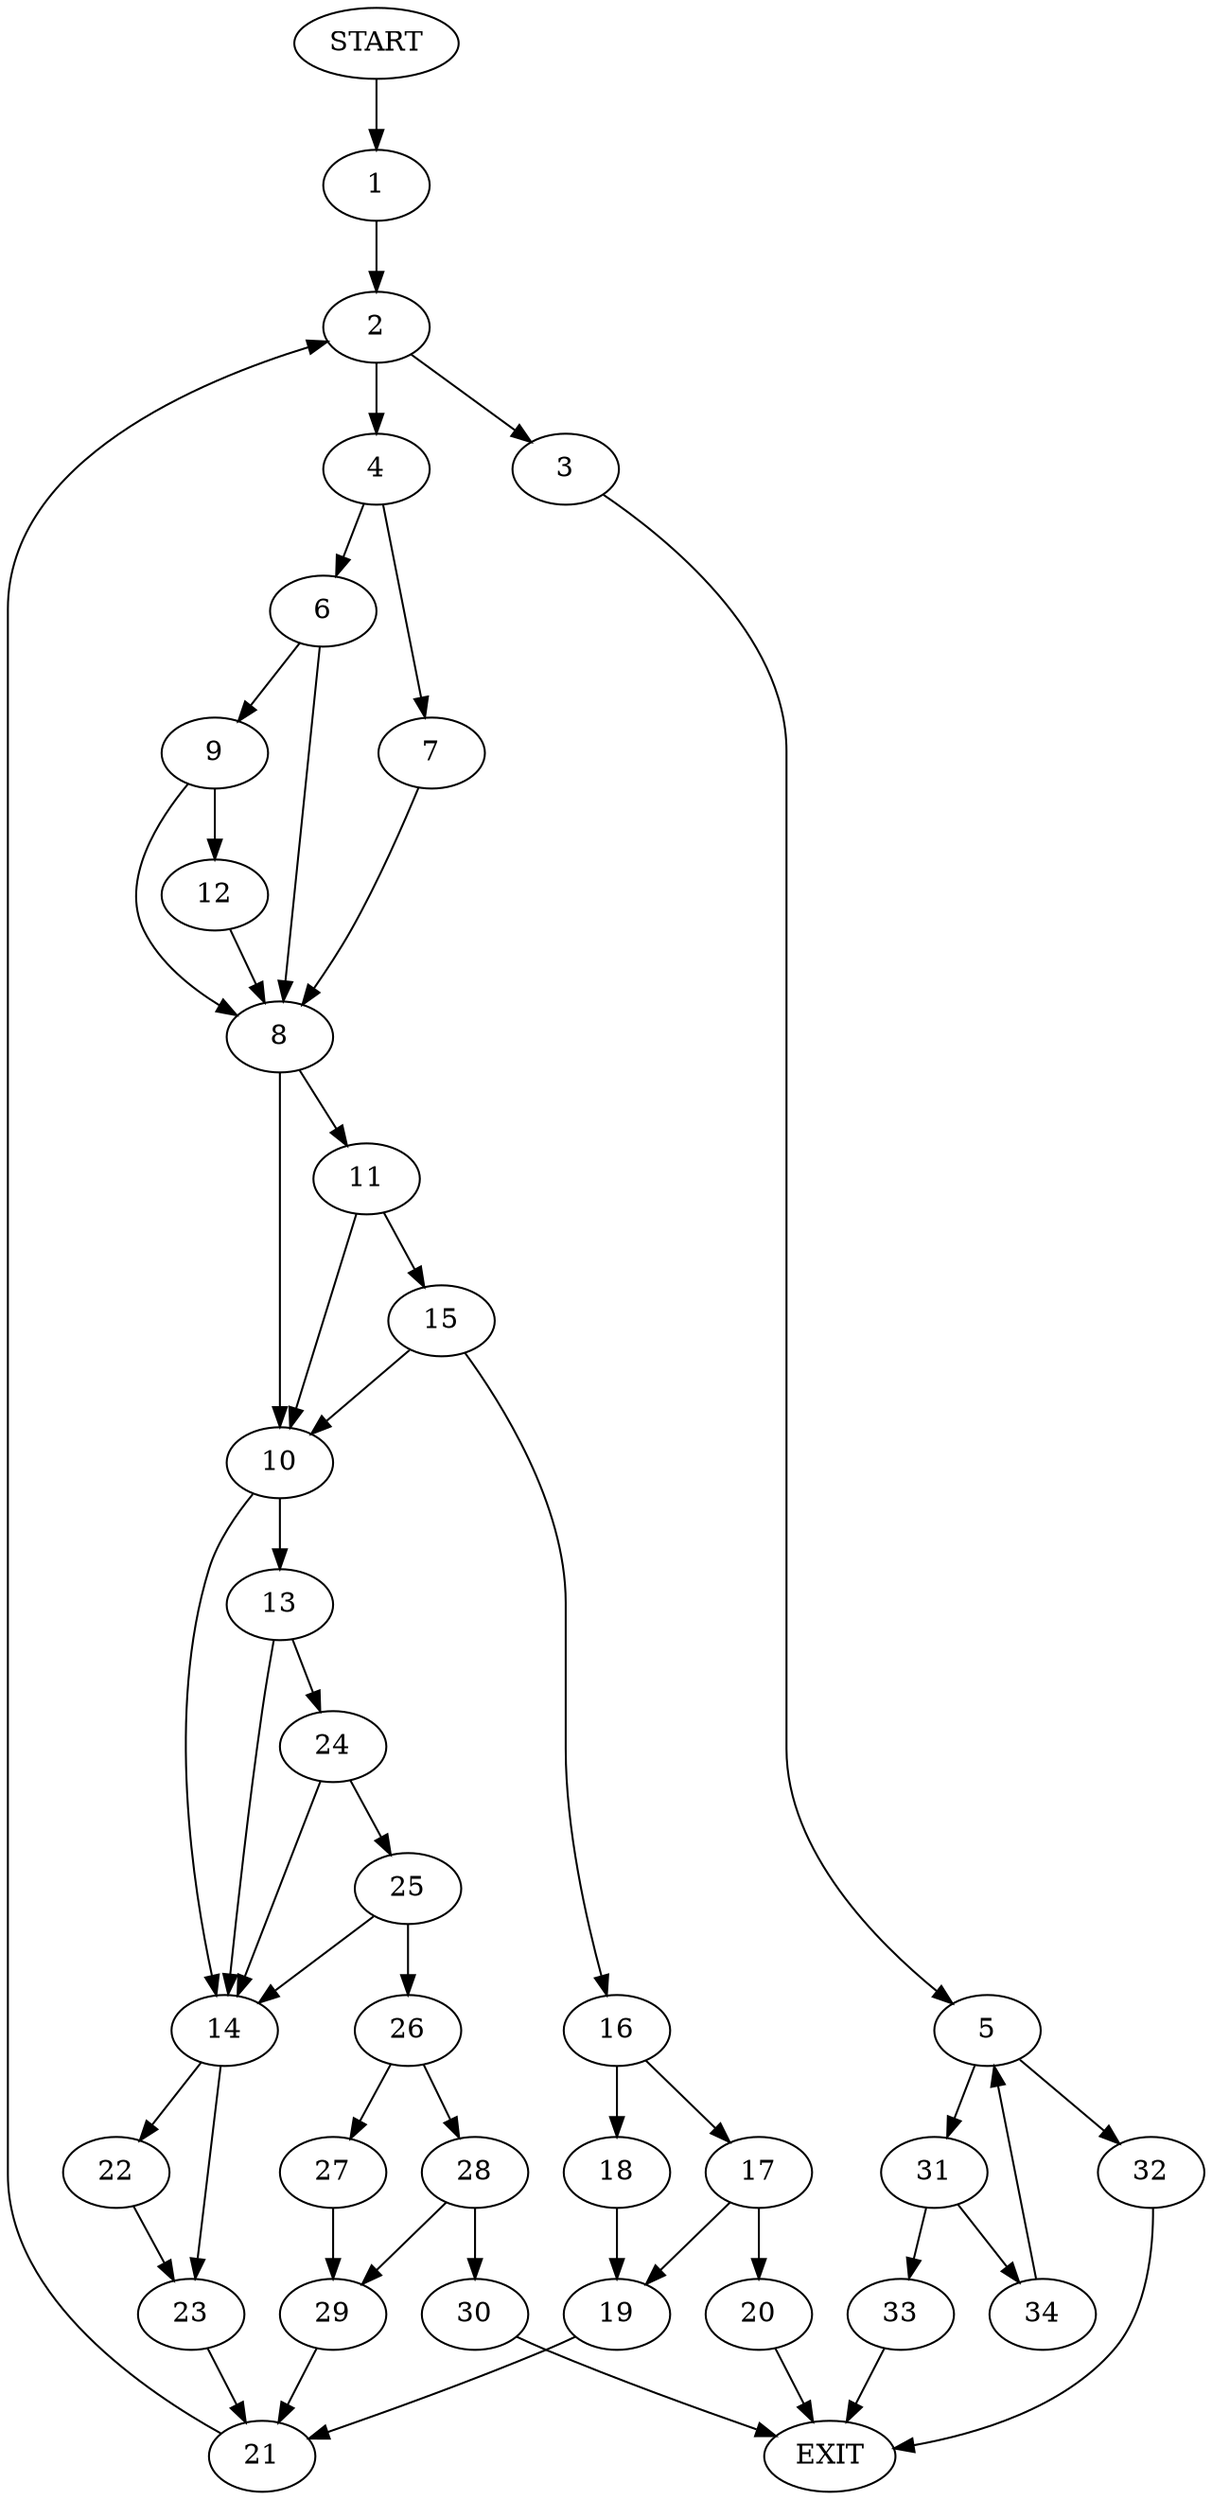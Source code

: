 digraph {
0 [label="START"]
35 [label="EXIT"]
0 -> 1
1 -> 2
2 -> 3
2 -> 4
3 -> 5
4 -> 6
4 -> 7
7 -> 8
6 -> 9
6 -> 8
8 -> 10
8 -> 11
9 -> 12
9 -> 8
12 -> 8
10 -> 13
10 -> 14
11 -> 15
11 -> 10
15 -> 10
15 -> 16
16 -> 17
16 -> 18
18 -> 19
17 -> 19
17 -> 20
19 -> 21
20 -> 35
21 -> 2
14 -> 22
14 -> 23
13 -> 24
13 -> 14
24 -> 25
24 -> 14
25 -> 14
25 -> 26
26 -> 27
26 -> 28
28 -> 29
28 -> 30
27 -> 29
29 -> 21
30 -> 35
22 -> 23
23 -> 21
5 -> 31
5 -> 32
31 -> 33
31 -> 34
32 -> 35
34 -> 5
33 -> 35
}
